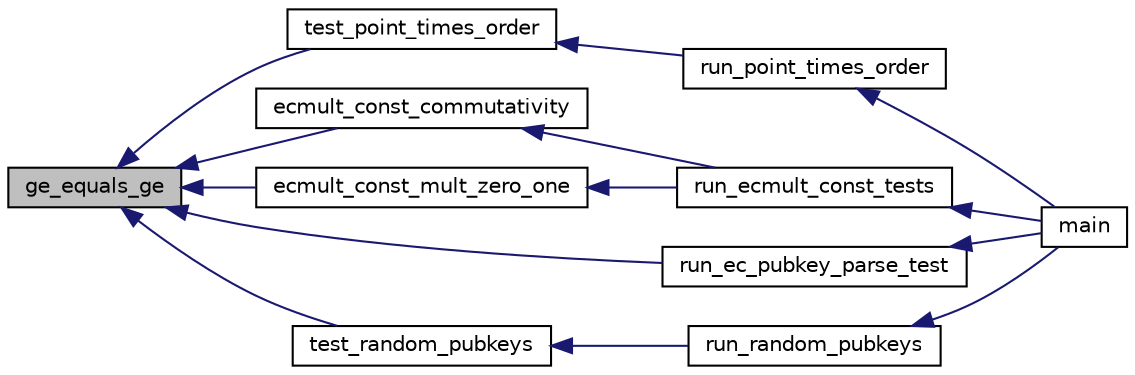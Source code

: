 digraph "ge_equals_ge"
{
  edge [fontname="Helvetica",fontsize="10",labelfontname="Helvetica",labelfontsize="10"];
  node [fontname="Helvetica",fontsize="10",shape=record];
  rankdir="LR";
  Node127 [label="ge_equals_ge",height=0.2,width=0.4,color="black", fillcolor="grey75", style="filled", fontcolor="black"];
  Node127 -> Node128 [dir="back",color="midnightblue",fontsize="10",style="solid",fontname="Helvetica"];
  Node128 [label="test_point_times_order",height=0.2,width=0.4,color="black", fillcolor="white", style="filled",URL="$d5/d7f/tests_8c.html#a5760a028e03f061e5aed00cb7839138e"];
  Node128 -> Node129 [dir="back",color="midnightblue",fontsize="10",style="solid",fontname="Helvetica"];
  Node129 [label="run_point_times_order",height=0.2,width=0.4,color="black", fillcolor="white", style="filled",URL="$d5/d7f/tests_8c.html#accc1ed100e6e73e61ce30e82cf4f0bbb"];
  Node129 -> Node130 [dir="back",color="midnightblue",fontsize="10",style="solid",fontname="Helvetica"];
  Node130 [label="main",height=0.2,width=0.4,color="black", fillcolor="white", style="filled",URL="$d5/d7f/tests_8c.html#a3c04138a5bfe5d72780bb7e82a18e627"];
  Node127 -> Node131 [dir="back",color="midnightblue",fontsize="10",style="solid",fontname="Helvetica"];
  Node131 [label="ecmult_const_commutativity",height=0.2,width=0.4,color="black", fillcolor="white", style="filled",URL="$d5/d7f/tests_8c.html#ab1ac8e94f017ab831c8c50cc7384fd87"];
  Node131 -> Node132 [dir="back",color="midnightblue",fontsize="10",style="solid",fontname="Helvetica"];
  Node132 [label="run_ecmult_const_tests",height=0.2,width=0.4,color="black", fillcolor="white", style="filled",URL="$d5/d7f/tests_8c.html#af69d927b217be17f076754b9d4e4f326"];
  Node132 -> Node130 [dir="back",color="midnightblue",fontsize="10",style="solid",fontname="Helvetica"];
  Node127 -> Node133 [dir="back",color="midnightblue",fontsize="10",style="solid",fontname="Helvetica"];
  Node133 [label="ecmult_const_mult_zero_one",height=0.2,width=0.4,color="black", fillcolor="white", style="filled",URL="$d5/d7f/tests_8c.html#aa7d1b408b3e21121300c1a6348251ab2"];
  Node133 -> Node132 [dir="back",color="midnightblue",fontsize="10",style="solid",fontname="Helvetica"];
  Node127 -> Node134 [dir="back",color="midnightblue",fontsize="10",style="solid",fontname="Helvetica"];
  Node134 [label="run_ec_pubkey_parse_test",height=0.2,width=0.4,color="black", fillcolor="white", style="filled",URL="$d5/d7f/tests_8c.html#a24bd2af11fcef9c3f2abb62862d6fe97"];
  Node134 -> Node130 [dir="back",color="midnightblue",fontsize="10",style="solid",fontname="Helvetica"];
  Node127 -> Node135 [dir="back",color="midnightblue",fontsize="10",style="solid",fontname="Helvetica"];
  Node135 [label="test_random_pubkeys",height=0.2,width=0.4,color="black", fillcolor="white", style="filled",URL="$d5/d7f/tests_8c.html#a9f06c34f3caa68b5da0ad133c86f5e3c"];
  Node135 -> Node136 [dir="back",color="midnightblue",fontsize="10",style="solid",fontname="Helvetica"];
  Node136 [label="run_random_pubkeys",height=0.2,width=0.4,color="black", fillcolor="white", style="filled",URL="$d5/d7f/tests_8c.html#a0697fbce6e63c1c95aec0c67cb27f31c"];
  Node136 -> Node130 [dir="back",color="midnightblue",fontsize="10",style="solid",fontname="Helvetica"];
}
